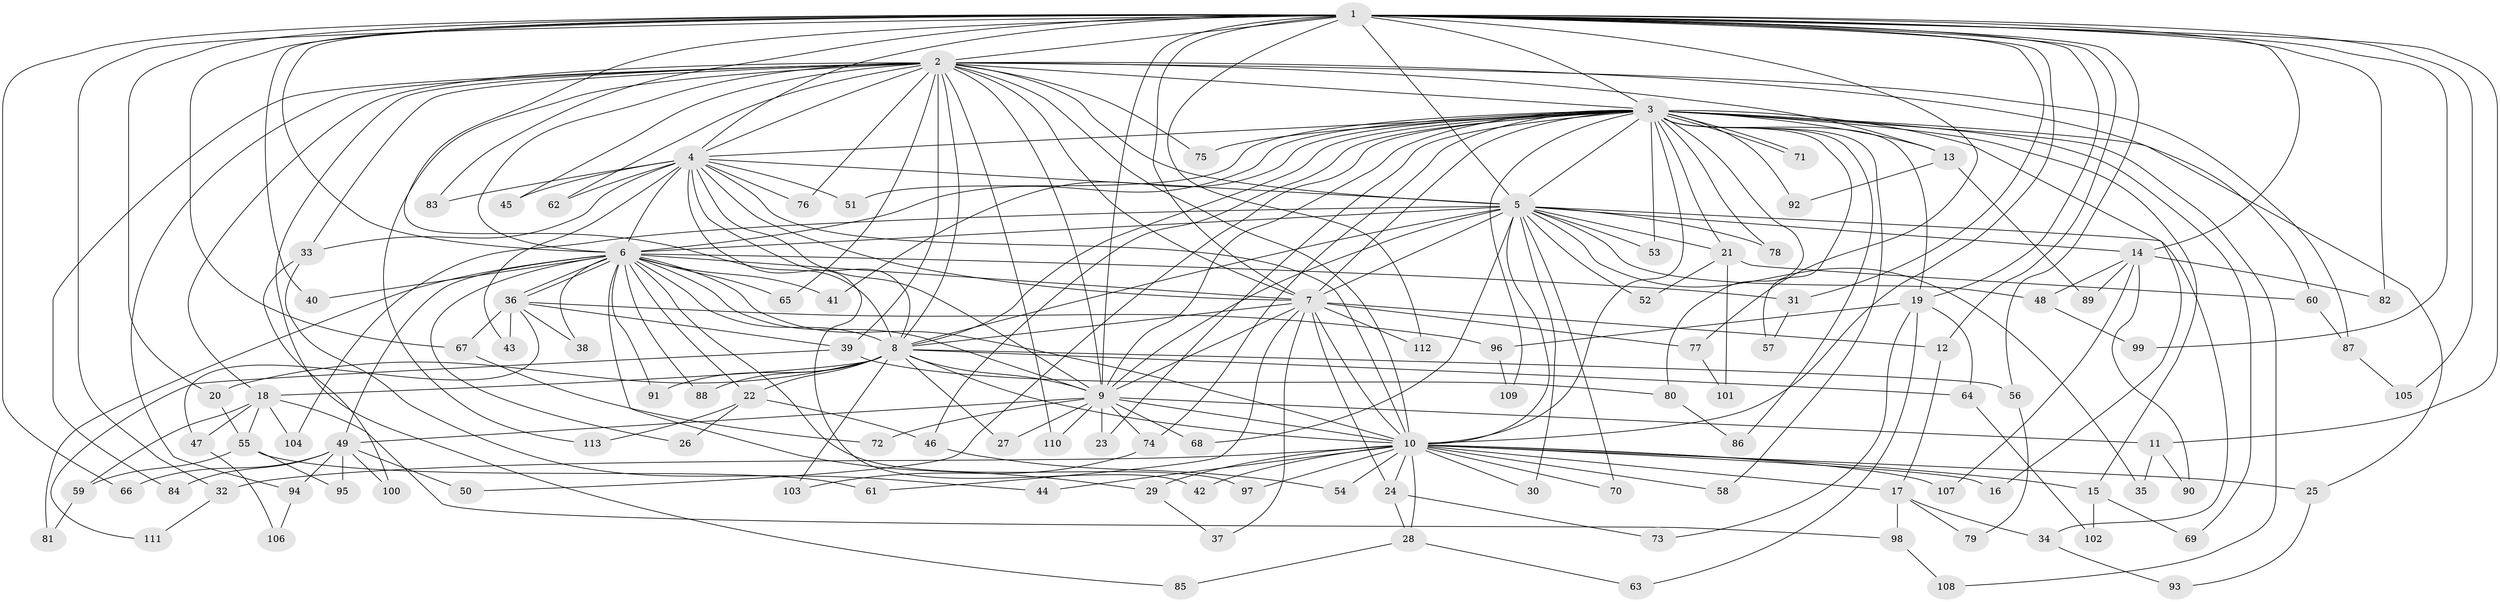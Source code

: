 // Generated by graph-tools (version 1.1) at 2025/13/03/09/25 04:13:42]
// undirected, 113 vertices, 251 edges
graph export_dot {
graph [start="1"]
  node [color=gray90,style=filled];
  1;
  2;
  3;
  4;
  5;
  6;
  7;
  8;
  9;
  10;
  11;
  12;
  13;
  14;
  15;
  16;
  17;
  18;
  19;
  20;
  21;
  22;
  23;
  24;
  25;
  26;
  27;
  28;
  29;
  30;
  31;
  32;
  33;
  34;
  35;
  36;
  37;
  38;
  39;
  40;
  41;
  42;
  43;
  44;
  45;
  46;
  47;
  48;
  49;
  50;
  51;
  52;
  53;
  54;
  55;
  56;
  57;
  58;
  59;
  60;
  61;
  62;
  63;
  64;
  65;
  66;
  67;
  68;
  69;
  70;
  71;
  72;
  73;
  74;
  75;
  76;
  77;
  78;
  79;
  80;
  81;
  82;
  83;
  84;
  85;
  86;
  87;
  88;
  89;
  90;
  91;
  92;
  93;
  94;
  95;
  96;
  97;
  98;
  99;
  100;
  101;
  102;
  103;
  104;
  105;
  106;
  107;
  108;
  109;
  110;
  111;
  112;
  113;
  1 -- 2;
  1 -- 3;
  1 -- 4;
  1 -- 5;
  1 -- 6;
  1 -- 7;
  1 -- 8;
  1 -- 9;
  1 -- 10;
  1 -- 11;
  1 -- 12;
  1 -- 14;
  1 -- 19;
  1 -- 20;
  1 -- 31;
  1 -- 32;
  1 -- 40;
  1 -- 56;
  1 -- 66;
  1 -- 67;
  1 -- 77;
  1 -- 82;
  1 -- 83;
  1 -- 99;
  1 -- 105;
  1 -- 112;
  2 -- 3;
  2 -- 4;
  2 -- 5;
  2 -- 6;
  2 -- 7;
  2 -- 8;
  2 -- 9;
  2 -- 10;
  2 -- 13;
  2 -- 18;
  2 -- 33;
  2 -- 39;
  2 -- 45;
  2 -- 60;
  2 -- 62;
  2 -- 65;
  2 -- 75;
  2 -- 76;
  2 -- 84;
  2 -- 85;
  2 -- 87;
  2 -- 94;
  2 -- 110;
  2 -- 113;
  3 -- 4;
  3 -- 5;
  3 -- 6;
  3 -- 7;
  3 -- 8;
  3 -- 9;
  3 -- 10;
  3 -- 13;
  3 -- 15;
  3 -- 16;
  3 -- 19;
  3 -- 21;
  3 -- 23;
  3 -- 25;
  3 -- 41;
  3 -- 46;
  3 -- 50;
  3 -- 51;
  3 -- 53;
  3 -- 57;
  3 -- 58;
  3 -- 69;
  3 -- 71;
  3 -- 71;
  3 -- 74;
  3 -- 75;
  3 -- 78;
  3 -- 80;
  3 -- 86;
  3 -- 92;
  3 -- 108;
  3 -- 109;
  4 -- 5;
  4 -- 6;
  4 -- 7;
  4 -- 8;
  4 -- 9;
  4 -- 10;
  4 -- 33;
  4 -- 42;
  4 -- 43;
  4 -- 45;
  4 -- 51;
  4 -- 62;
  4 -- 76;
  4 -- 83;
  5 -- 6;
  5 -- 7;
  5 -- 8;
  5 -- 9;
  5 -- 10;
  5 -- 14;
  5 -- 21;
  5 -- 30;
  5 -- 34;
  5 -- 35;
  5 -- 48;
  5 -- 52;
  5 -- 53;
  5 -- 68;
  5 -- 70;
  5 -- 78;
  5 -- 104;
  6 -- 7;
  6 -- 8;
  6 -- 9;
  6 -- 10;
  6 -- 22;
  6 -- 26;
  6 -- 29;
  6 -- 31;
  6 -- 36;
  6 -- 36;
  6 -- 38;
  6 -- 40;
  6 -- 41;
  6 -- 49;
  6 -- 65;
  6 -- 81;
  6 -- 88;
  6 -- 91;
  6 -- 97;
  7 -- 8;
  7 -- 9;
  7 -- 10;
  7 -- 12;
  7 -- 24;
  7 -- 37;
  7 -- 61;
  7 -- 77;
  7 -- 112;
  8 -- 9;
  8 -- 10;
  8 -- 18;
  8 -- 20;
  8 -- 22;
  8 -- 27;
  8 -- 56;
  8 -- 64;
  8 -- 88;
  8 -- 91;
  8 -- 103;
  9 -- 10;
  9 -- 11;
  9 -- 23;
  9 -- 27;
  9 -- 49;
  9 -- 68;
  9 -- 72;
  9 -- 74;
  9 -- 110;
  10 -- 15;
  10 -- 16;
  10 -- 17;
  10 -- 24;
  10 -- 25;
  10 -- 28;
  10 -- 29;
  10 -- 30;
  10 -- 32;
  10 -- 42;
  10 -- 44;
  10 -- 54;
  10 -- 58;
  10 -- 70;
  10 -- 97;
  10 -- 107;
  11 -- 35;
  11 -- 90;
  12 -- 17;
  13 -- 89;
  13 -- 92;
  14 -- 48;
  14 -- 82;
  14 -- 89;
  14 -- 90;
  14 -- 107;
  15 -- 69;
  15 -- 102;
  17 -- 34;
  17 -- 79;
  17 -- 98;
  18 -- 47;
  18 -- 55;
  18 -- 59;
  18 -- 98;
  18 -- 104;
  19 -- 63;
  19 -- 64;
  19 -- 73;
  19 -- 96;
  20 -- 55;
  21 -- 52;
  21 -- 60;
  21 -- 101;
  22 -- 26;
  22 -- 46;
  22 -- 113;
  24 -- 28;
  24 -- 73;
  25 -- 93;
  28 -- 63;
  28 -- 85;
  29 -- 37;
  31 -- 57;
  32 -- 111;
  33 -- 44;
  33 -- 100;
  34 -- 93;
  36 -- 38;
  36 -- 39;
  36 -- 43;
  36 -- 47;
  36 -- 67;
  36 -- 96;
  39 -- 80;
  39 -- 111;
  46 -- 54;
  47 -- 106;
  48 -- 99;
  49 -- 50;
  49 -- 66;
  49 -- 84;
  49 -- 94;
  49 -- 95;
  49 -- 100;
  55 -- 59;
  55 -- 61;
  55 -- 95;
  56 -- 79;
  59 -- 81;
  60 -- 87;
  64 -- 102;
  67 -- 72;
  74 -- 103;
  77 -- 101;
  80 -- 86;
  87 -- 105;
  94 -- 106;
  96 -- 109;
  98 -- 108;
}
